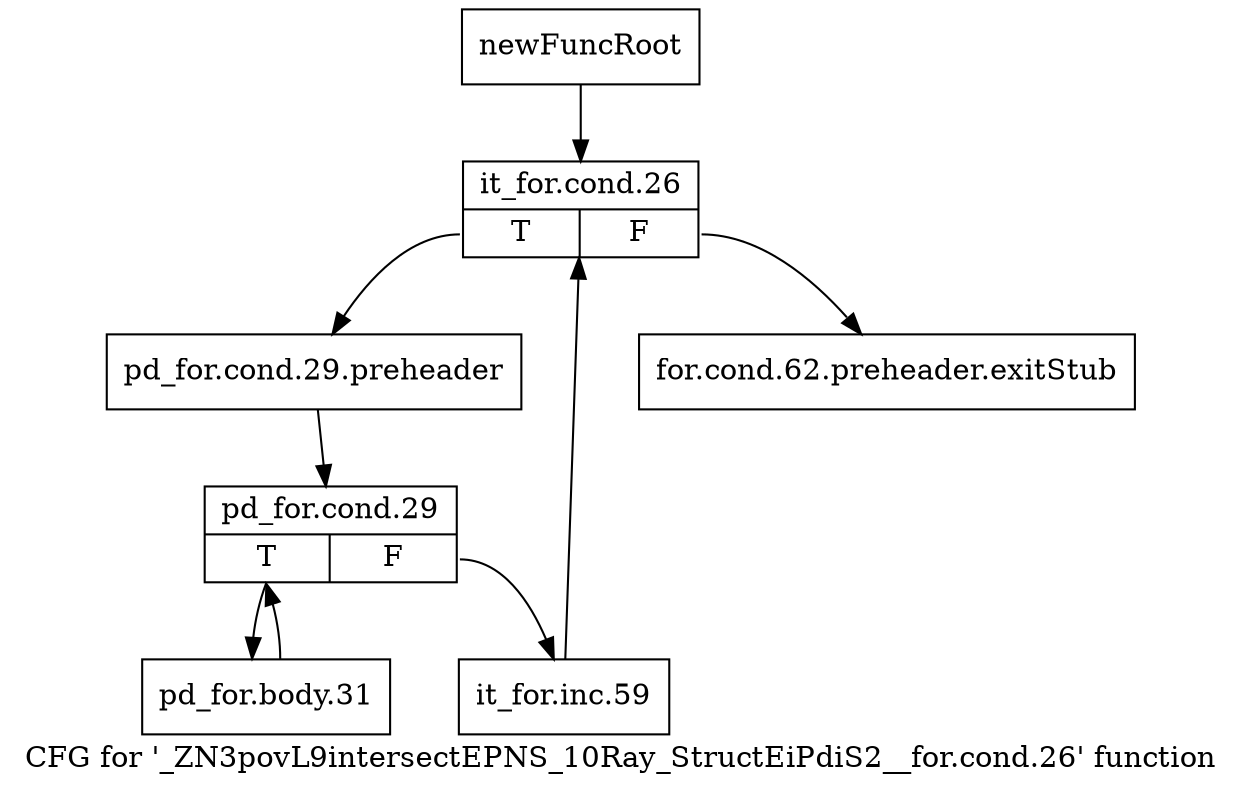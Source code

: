 digraph "CFG for '_ZN3povL9intersectEPNS_10Ray_StructEiPdiS2__for.cond.26' function" {
	label="CFG for '_ZN3povL9intersectEPNS_10Ray_StructEiPdiS2__for.cond.26' function";

	Node0x2a30040 [shape=record,label="{newFuncRoot}"];
	Node0x2a30040 -> Node0x2a300e0;
	Node0x2a30090 [shape=record,label="{for.cond.62.preheader.exitStub}"];
	Node0x2a300e0 [shape=record,label="{it_for.cond.26|{<s0>T|<s1>F}}"];
	Node0x2a300e0:s0 -> Node0x2a30130;
	Node0x2a300e0:s1 -> Node0x2a30090;
	Node0x2a30130 [shape=record,label="{pd_for.cond.29.preheader}"];
	Node0x2a30130 -> Node0x2a30180;
	Node0x2a30180 [shape=record,label="{pd_for.cond.29|{<s0>T|<s1>F}}"];
	Node0x2a30180:s0 -> Node0x2a30220;
	Node0x2a30180:s1 -> Node0x2a301d0;
	Node0x2a301d0 [shape=record,label="{it_for.inc.59}"];
	Node0x2a301d0 -> Node0x2a300e0;
	Node0x2a30220 [shape=record,label="{pd_for.body.31}"];
	Node0x2a30220 -> Node0x2a30180;
}
